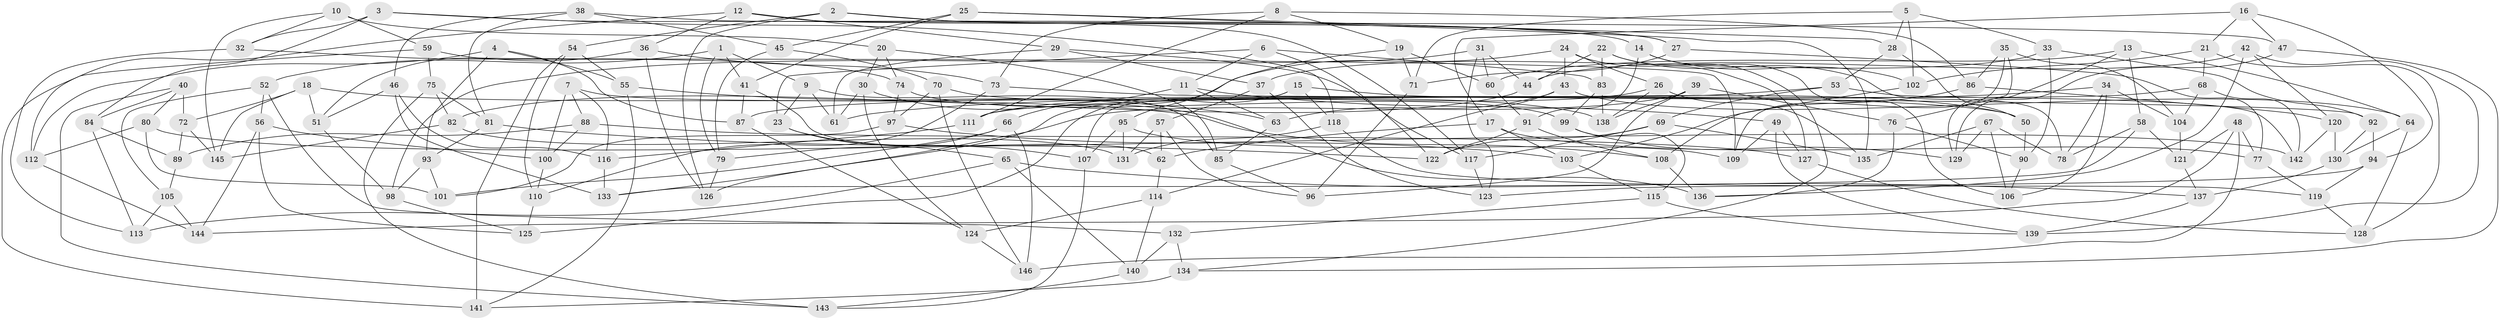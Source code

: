 // coarse degree distribution, {6: 0.19607843137254902, 9: 0.00980392156862745, 4: 0.696078431372549, 8: 0.06862745098039216, 10: 0.0196078431372549, 5: 0.00980392156862745}
// Generated by graph-tools (version 1.1) at 2025/20/03/04/25 18:20:48]
// undirected, 146 vertices, 292 edges
graph export_dot {
graph [start="1"]
  node [color=gray90,style=filled];
  1;
  2;
  3;
  4;
  5;
  6;
  7;
  8;
  9;
  10;
  11;
  12;
  13;
  14;
  15;
  16;
  17;
  18;
  19;
  20;
  21;
  22;
  23;
  24;
  25;
  26;
  27;
  28;
  29;
  30;
  31;
  32;
  33;
  34;
  35;
  36;
  37;
  38;
  39;
  40;
  41;
  42;
  43;
  44;
  45;
  46;
  47;
  48;
  49;
  50;
  51;
  52;
  53;
  54;
  55;
  56;
  57;
  58;
  59;
  60;
  61;
  62;
  63;
  64;
  65;
  66;
  67;
  68;
  69;
  70;
  71;
  72;
  73;
  74;
  75;
  76;
  77;
  78;
  79;
  80;
  81;
  82;
  83;
  84;
  85;
  86;
  87;
  88;
  89;
  90;
  91;
  92;
  93;
  94;
  95;
  96;
  97;
  98;
  99;
  100;
  101;
  102;
  103;
  104;
  105;
  106;
  107;
  108;
  109;
  110;
  111;
  112;
  113;
  114;
  115;
  116;
  117;
  118;
  119;
  120;
  121;
  122;
  123;
  124;
  125;
  126;
  127;
  128;
  129;
  130;
  131;
  132;
  133;
  134;
  135;
  136;
  137;
  138;
  139;
  140;
  141;
  142;
  143;
  144;
  145;
  146;
  1 -- 41;
  1 -- 79;
  1 -- 52;
  1 -- 9;
  2 -- 27;
  2 -- 126;
  2 -- 117;
  2 -- 54;
  3 -- 84;
  3 -- 14;
  3 -- 118;
  3 -- 32;
  4 -- 93;
  4 -- 87;
  4 -- 55;
  4 -- 112;
  5 -- 33;
  5 -- 71;
  5 -- 28;
  5 -- 102;
  6 -- 83;
  6 -- 23;
  6 -- 122;
  6 -- 11;
  7 -- 100;
  7 -- 116;
  7 -- 88;
  7 -- 50;
  8 -- 73;
  8 -- 111;
  8 -- 19;
  8 -- 86;
  9 -- 61;
  9 -- 23;
  9 -- 85;
  10 -- 20;
  10 -- 145;
  10 -- 32;
  10 -- 59;
  11 -- 49;
  11 -- 63;
  11 -- 66;
  12 -- 36;
  12 -- 112;
  12 -- 29;
  12 -- 27;
  13 -- 60;
  13 -- 129;
  13 -- 58;
  13 -- 64;
  14 -- 102;
  14 -- 91;
  14 -- 106;
  15 -- 107;
  15 -- 125;
  15 -- 50;
  15 -- 118;
  16 -- 17;
  16 -- 47;
  16 -- 21;
  16 -- 94;
  17 -- 103;
  17 -- 77;
  17 -- 62;
  18 -- 145;
  18 -- 51;
  18 -- 108;
  18 -- 72;
  19 -- 71;
  19 -- 95;
  19 -- 60;
  20 -- 85;
  20 -- 74;
  20 -- 30;
  21 -- 68;
  21 -- 102;
  21 -- 128;
  22 -- 134;
  22 -- 78;
  22 -- 44;
  22 -- 83;
  23 -- 107;
  23 -- 65;
  24 -- 127;
  24 -- 43;
  24 -- 26;
  24 -- 126;
  25 -- 135;
  25 -- 28;
  25 -- 41;
  25 -- 45;
  26 -- 111;
  26 -- 138;
  26 -- 135;
  27 -- 71;
  27 -- 77;
  28 -- 50;
  28 -- 53;
  29 -- 37;
  29 -- 61;
  29 -- 117;
  30 -- 124;
  30 -- 136;
  30 -- 61;
  31 -- 44;
  31 -- 98;
  31 -- 60;
  31 -- 123;
  32 -- 74;
  32 -- 113;
  33 -- 37;
  33 -- 90;
  33 -- 92;
  34 -- 106;
  34 -- 78;
  34 -- 104;
  34 -- 61;
  35 -- 104;
  35 -- 86;
  35 -- 109;
  35 -- 76;
  36 -- 126;
  36 -- 51;
  36 -- 73;
  37 -- 123;
  37 -- 57;
  38 -- 47;
  38 -- 81;
  38 -- 46;
  38 -- 45;
  39 -- 76;
  39 -- 138;
  39 -- 96;
  39 -- 133;
  40 -- 84;
  40 -- 143;
  40 -- 80;
  40 -- 72;
  41 -- 62;
  41 -- 87;
  42 -- 120;
  42 -- 136;
  42 -- 139;
  42 -- 44;
  43 -- 64;
  43 -- 114;
  43 -- 63;
  44 -- 82;
  45 -- 79;
  45 -- 70;
  46 -- 133;
  46 -- 51;
  46 -- 116;
  47 -- 134;
  47 -- 129;
  48 -- 144;
  48 -- 77;
  48 -- 146;
  48 -- 121;
  49 -- 127;
  49 -- 109;
  49 -- 139;
  50 -- 90;
  51 -- 98;
  52 -- 56;
  52 -- 132;
  52 -- 105;
  53 -- 142;
  53 -- 87;
  53 -- 69;
  54 -- 141;
  54 -- 110;
  54 -- 55;
  55 -- 141;
  55 -- 63;
  56 -- 144;
  56 -- 125;
  56 -- 100;
  57 -- 96;
  57 -- 131;
  57 -- 62;
  58 -- 78;
  58 -- 121;
  58 -- 133;
  59 -- 141;
  59 -- 75;
  59 -- 109;
  60 -- 91;
  62 -- 114;
  63 -- 85;
  64 -- 128;
  64 -- 130;
  65 -- 140;
  65 -- 113;
  65 -- 137;
  66 -- 79;
  66 -- 146;
  66 -- 101;
  67 -- 78;
  67 -- 129;
  67 -- 135;
  67 -- 106;
  68 -- 142;
  68 -- 104;
  68 -- 111;
  69 -- 135;
  69 -- 117;
  69 -- 122;
  70 -- 146;
  70 -- 97;
  70 -- 138;
  71 -- 96;
  72 -- 145;
  72 -- 89;
  73 -- 92;
  73 -- 110;
  74 -- 99;
  74 -- 97;
  75 -- 81;
  75 -- 143;
  75 -- 82;
  76 -- 136;
  76 -- 90;
  77 -- 119;
  79 -- 126;
  80 -- 142;
  80 -- 112;
  80 -- 101;
  81 -- 122;
  81 -- 93;
  82 -- 131;
  82 -- 145;
  83 -- 138;
  83 -- 99;
  84 -- 89;
  84 -- 113;
  85 -- 96;
  86 -- 103;
  86 -- 120;
  87 -- 124;
  88 -- 100;
  88 -- 127;
  88 -- 89;
  89 -- 105;
  90 -- 106;
  91 -- 108;
  91 -- 122;
  92 -- 130;
  92 -- 94;
  93 -- 101;
  93 -- 98;
  94 -- 123;
  94 -- 119;
  95 -- 109;
  95 -- 131;
  95 -- 107;
  97 -- 103;
  97 -- 101;
  98 -- 125;
  99 -- 115;
  99 -- 129;
  100 -- 110;
  102 -- 108;
  103 -- 115;
  104 -- 121;
  105 -- 144;
  105 -- 113;
  107 -- 143;
  108 -- 136;
  110 -- 125;
  111 -- 116;
  112 -- 144;
  114 -- 124;
  114 -- 140;
  115 -- 139;
  115 -- 132;
  116 -- 133;
  117 -- 123;
  118 -- 131;
  118 -- 119;
  119 -- 128;
  120 -- 142;
  120 -- 130;
  121 -- 137;
  124 -- 146;
  127 -- 128;
  130 -- 137;
  132 -- 134;
  132 -- 140;
  134 -- 141;
  137 -- 139;
  140 -- 143;
}
